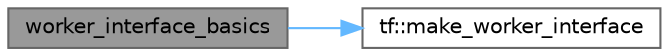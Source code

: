digraph "worker_interface_basics"
{
 // LATEX_PDF_SIZE
  bgcolor="transparent";
  edge [fontname=Helvetica,fontsize=10,labelfontname=Helvetica,labelfontsize=10];
  node [fontname=Helvetica,fontsize=10,shape=box,height=0.2,width=0.4];
  rankdir="LR";
  Node1 [id="Node000001",label="worker_interface_basics",height=0.2,width=0.4,color="gray40", fillcolor="grey60", style="filled", fontcolor="black",tooltip=" "];
  Node1 -> Node2 [id="edge1_Node000001_Node000002",color="steelblue1",style="solid",tooltip=" "];
  Node2 [id="Node000002",label="tf::make_worker_interface",height=0.2,width=0.4,color="grey40", fillcolor="white", style="filled",URL="$namespacetf.html#aa10195f7d5f2f1dd32bb852a9aa560f4",tooltip="helper function to create an instance derived from tf::WorkerInterface"];
}
